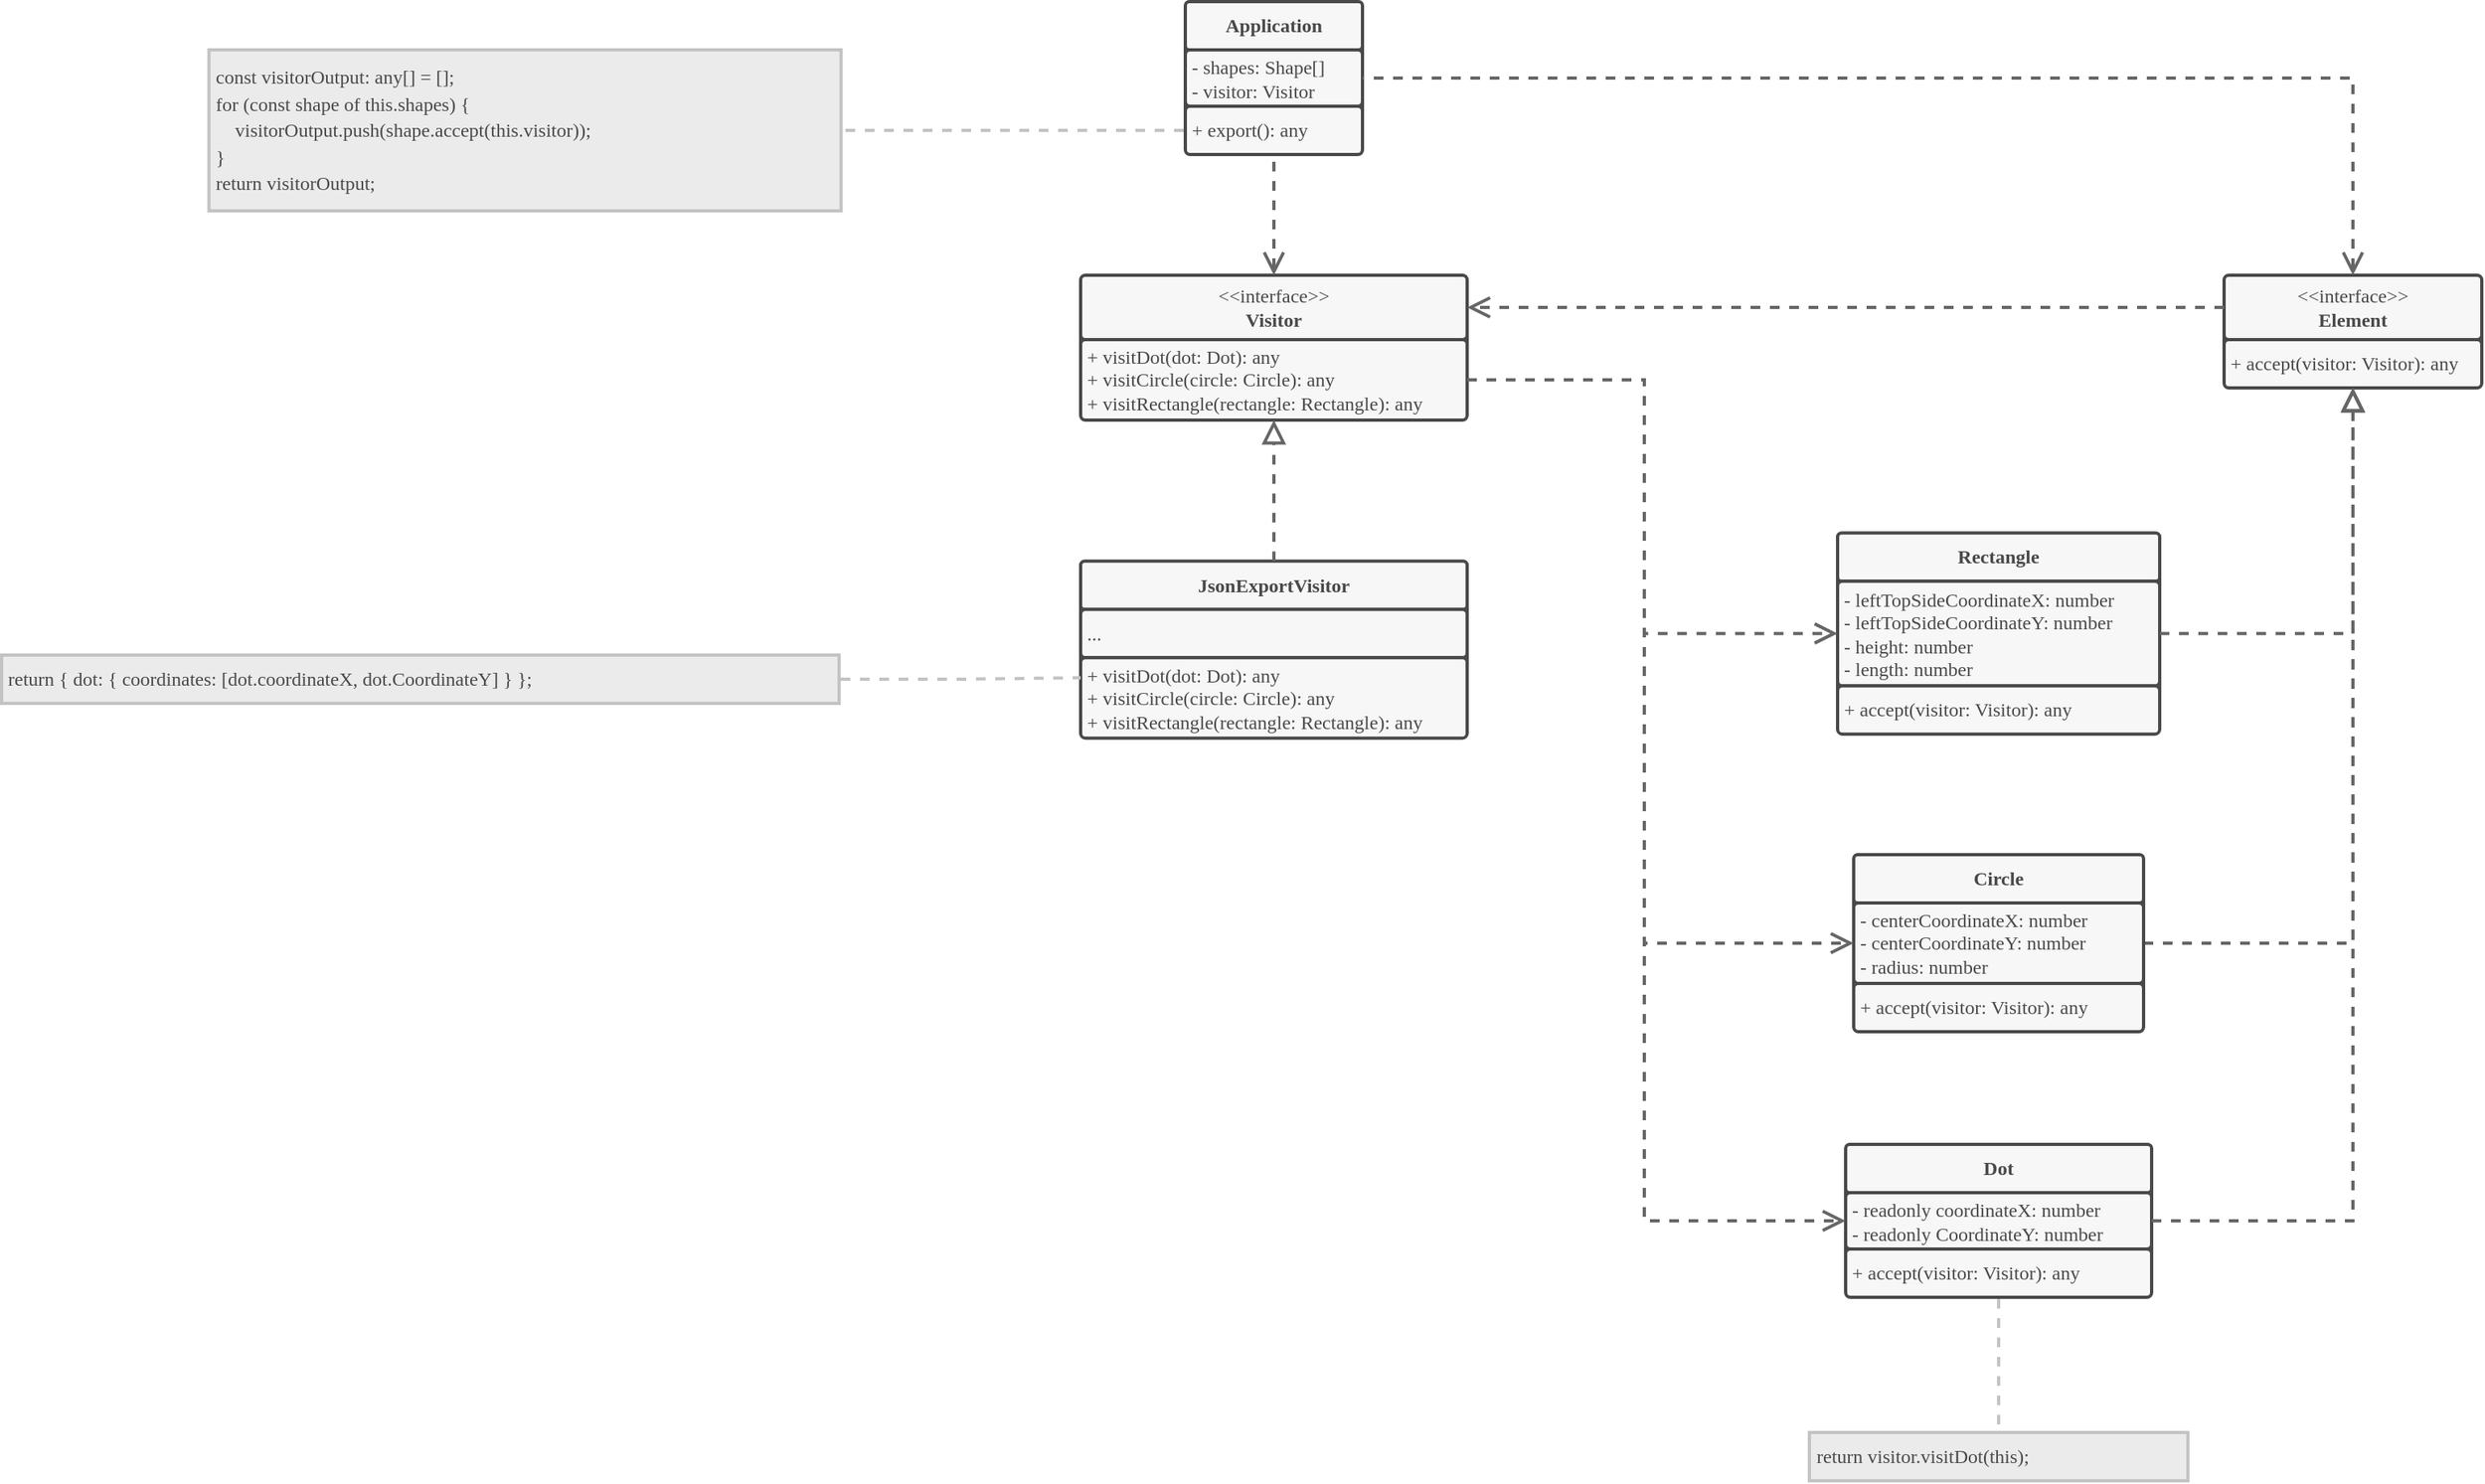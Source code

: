 <mxfile version="24.4.4" type="device">
  <diagram name="Página-1" id="TTp-K46U8V-8WiusqMop">
    <mxGraphModel dx="6034" dy="1740" grid="1" gridSize="10" guides="1" tooltips="1" connect="1" arrows="1" fold="1" page="1" pageScale="1" pageWidth="827" pageHeight="1169" math="0" shadow="0">
      <root>
        <mxCell id="0" />
        <mxCell id="1" parent="0" />
        <mxCell id="qX70TGgQci-9ZfQVWdHT-158" value="" style="group" vertex="1" connectable="0" parent="1">
          <mxGeometry x="180" y="450" width="240" height="70" as="geometry" />
        </mxCell>
        <mxCell id="qX70TGgQci-9ZfQVWdHT-159" value="" style="whiteSpace=wrap;html=1;strokeColor=#494949;fillColor=#494949;container=0;strokeWidth=2;" vertex="1" parent="qX70TGgQci-9ZfQVWdHT-158">
          <mxGeometry y="29.934" width="240" height="30" as="geometry" />
        </mxCell>
        <mxCell id="qX70TGgQci-9ZfQVWdHT-160" value="&lt;font data-font-src=&quot;https://fonts.googleapis.com/css?family=Nunito&quot; face=&quot;Nunito&quot;&gt;&lt;font color=&quot;#494949&quot; data-font-src=&quot;https://fonts.googleapis.com/css?family=Nunito&quot;&gt;+&amp;nbsp;&lt;/font&gt;&lt;span style=&quot;background-color: initial;&quot;&gt;&lt;font color=&quot;#494949&quot;&gt;visitDot(dot: Dot): any&lt;/font&gt;&lt;/span&gt;&lt;/font&gt;&lt;div&gt;&lt;font face=&quot;Nunito&quot;&gt;&lt;span style=&quot;background-color: initial;&quot;&gt;&lt;font color=&quot;#494949&quot;&gt;+&amp;nbsp;&lt;/font&gt;&lt;/span&gt;&lt;span style=&quot;background-color: initial;&quot;&gt;&lt;font color=&quot;#494949&quot;&gt;visitCircle(circle: Circle): any&lt;/font&gt;&lt;/span&gt;&lt;/font&gt;&lt;/div&gt;&lt;div&gt;&lt;font color=&quot;#494949&quot; face=&quot;Nunito&quot;&gt;&lt;span style=&quot;background-color: initial;&quot;&gt;+&amp;nbsp;&lt;/span&gt;&lt;span style=&quot;background-color: initial;&quot;&gt;visitRectangle(rectangle: Rectangle): any&lt;/span&gt;&lt;/font&gt;&lt;/div&gt;" style="rounded=1;whiteSpace=wrap;html=1;arcSize=6;fillColor=#F7F7F7;strokeColor=#494949;align=left;spacingLeft=2;container=0;strokeWidth=2;absoluteArcSize=1;" vertex="1" parent="qX70TGgQci-9ZfQVWdHT-158">
          <mxGeometry y="40" width="240" height="50" as="geometry" />
        </mxCell>
        <mxCell id="qX70TGgQci-9ZfQVWdHT-161" value="&lt;font face=&quot;Nunito&quot; color=&quot;#494949&quot;&gt;&amp;lt;&amp;lt;interface&amp;gt;&amp;gt;&lt;br&gt;&lt;b&gt;Visitor&lt;/b&gt;&lt;br&gt;&lt;/font&gt;" style="rounded=1;whiteSpace=wrap;html=1;arcSize=6;fillColor=#F7F7F7;strokeColor=#494949;container=0;strokeWidth=2;absoluteArcSize=1;" vertex="1" parent="qX70TGgQci-9ZfQVWdHT-158">
          <mxGeometry width="240" height="40" as="geometry" />
        </mxCell>
        <mxCell id="qX70TGgQci-9ZfQVWdHT-162" value="" style="group" vertex="1" connectable="0" parent="1">
          <mxGeometry x="890" y="450" width="160" height="70" as="geometry" />
        </mxCell>
        <mxCell id="qX70TGgQci-9ZfQVWdHT-163" value="" style="whiteSpace=wrap;html=1;strokeColor=#494949;fillColor=#494949;container=0;strokeWidth=2;" vertex="1" parent="qX70TGgQci-9ZfQVWdHT-162">
          <mxGeometry y="29.934" width="160" height="30" as="geometry" />
        </mxCell>
        <mxCell id="qX70TGgQci-9ZfQVWdHT-164" value="&lt;font data-font-src=&quot;https://fonts.googleapis.com/css?family=Nunito&quot; face=&quot;Nunito&quot;&gt;&lt;font color=&quot;#494949&quot; data-font-src=&quot;https://fonts.googleapis.com/css?family=Nunito&quot;&gt;+&amp;nbsp;&lt;/font&gt;&lt;/font&gt;&lt;span style=&quot;background-color: initial;&quot;&gt;&lt;font face=&quot;Nunito&quot; color=&quot;#494949&quot;&gt;accept(visitor: Visitor): any&lt;/font&gt;&lt;/span&gt;" style="rounded=1;whiteSpace=wrap;html=1;arcSize=6;fillColor=#F7F7F7;strokeColor=#494949;align=left;spacingLeft=2;container=0;strokeWidth=2;absoluteArcSize=1;" vertex="1" parent="qX70TGgQci-9ZfQVWdHT-162">
          <mxGeometry y="40" width="160" height="30" as="geometry" />
        </mxCell>
        <mxCell id="qX70TGgQci-9ZfQVWdHT-165" value="&lt;font face=&quot;Nunito&quot; color=&quot;#494949&quot;&gt;&amp;lt;&amp;lt;interface&amp;gt;&amp;gt;&lt;br&gt;&lt;b&gt;Element&lt;/b&gt;&lt;/font&gt;" style="rounded=1;whiteSpace=wrap;html=1;arcSize=6;fillColor=#F7F7F7;strokeColor=#494949;container=0;strokeWidth=2;absoluteArcSize=1;" vertex="1" parent="qX70TGgQci-9ZfQVWdHT-162">
          <mxGeometry width="160" height="40" as="geometry" />
        </mxCell>
        <mxCell id="qX70TGgQci-9ZfQVWdHT-187" value="" style="group" vertex="1" connectable="0" parent="1">
          <mxGeometry x="180" y="627.57" width="240" height="90" as="geometry" />
        </mxCell>
        <mxCell id="qX70TGgQci-9ZfQVWdHT-183" value="" style="whiteSpace=wrap;html=1;fillColor=#494949;strokeColor=#494949;container=0;strokeWidth=2;" vertex="1" parent="qX70TGgQci-9ZfQVWdHT-187">
          <mxGeometry y="27.5" width="240" height="42.5" as="geometry" />
        </mxCell>
        <mxCell id="qX70TGgQci-9ZfQVWdHT-184" value="&lt;div&gt;&lt;font face=&quot;Nunito&quot; color=&quot;#494949&quot;&gt;&lt;b&gt;JsonExportVisitor&lt;/b&gt;&lt;/font&gt;&lt;/div&gt;" style="rounded=1;whiteSpace=wrap;html=1;arcSize=5;fillColor=#F7F7F7;strokeColor=#494949;strokeWidth=2;container=0;absoluteArcSize=1;" vertex="1" parent="qX70TGgQci-9ZfQVWdHT-187">
          <mxGeometry width="240" height="30.0" as="geometry" />
        </mxCell>
        <mxCell id="qX70TGgQci-9ZfQVWdHT-185" value="&lt;div&gt;&lt;font face=&quot;Nunito&quot;&gt;...&lt;/font&gt;&lt;/div&gt;" style="rounded=1;whiteSpace=wrap;html=1;arcSize=6;fillColor=#F7F7F7;strokeColor=#494949;align=left;perimeterSpacing=0;spacingLeft=2;fontColor=#494949;strokeWidth=2;container=0;absoluteArcSize=1;" vertex="1" parent="qX70TGgQci-9ZfQVWdHT-187">
          <mxGeometry y="30.0" width="240" height="30.0" as="geometry" />
        </mxCell>
        <mxCell id="qX70TGgQci-9ZfQVWdHT-186" value="&lt;div&gt;&lt;font face=&quot;Nunito&quot; color=&quot;#494949&quot;&gt;+ visitDot(dot: Dot): any&lt;/font&gt;&lt;/div&gt;&lt;div&gt;&lt;font face=&quot;Nunito&quot; color=&quot;#494949&quot;&gt;+&amp;nbsp;&lt;/font&gt;&lt;span style=&quot;background-color: initial;&quot;&gt;&lt;font face=&quot;Nunito&quot; color=&quot;#494949&quot;&gt;visitCircle(circle: Circle): any&lt;/font&gt;&lt;/span&gt;&lt;/div&gt;&lt;div&gt;&lt;span style=&quot;background-color: initial;&quot;&gt;&lt;font face=&quot;Nunito&quot; color=&quot;#494949&quot;&gt;+&amp;nbsp;&lt;/font&gt;&lt;/span&gt;&lt;span style=&quot;background-color: initial;&quot;&gt;&lt;font face=&quot;Nunito&quot; color=&quot;#494949&quot;&gt;visitRectangle(rectangle: Rectangle): any&amp;nbsp;&lt;/font&gt;&lt;/span&gt;&lt;/div&gt;" style="rounded=1;whiteSpace=wrap;html=1;arcSize=6;fillColor=#F7F7F7;strokeColor=#494949;align=left;spacingLeft=2;container=0;strokeWidth=2;absoluteArcSize=1;" vertex="1" parent="qX70TGgQci-9ZfQVWdHT-187">
          <mxGeometry y="60.0" width="240" height="50.0" as="geometry" />
        </mxCell>
        <mxCell id="qX70TGgQci-9ZfQVWdHT-193" value="" style="group" vertex="1" connectable="0" parent="1">
          <mxGeometry x="245" y="280" width="110" height="95" as="geometry" />
        </mxCell>
        <mxCell id="qX70TGgQci-9ZfQVWdHT-189" value="" style="whiteSpace=wrap;html=1;fillColor=#494949;strokeColor=#494949;container=0;strokeWidth=2;" vertex="1" parent="qX70TGgQci-9ZfQVWdHT-193">
          <mxGeometry y="17.5" width="110" height="72.5" as="geometry" />
        </mxCell>
        <mxCell id="qX70TGgQci-9ZfQVWdHT-190" value="&lt;div&gt;&lt;font face=&quot;Nunito&quot; color=&quot;#494949&quot;&gt;&lt;b&gt;Application&lt;/b&gt;&lt;/font&gt;&lt;/div&gt;" style="rounded=1;whiteSpace=wrap;html=1;arcSize=5;fillColor=#F7F7F7;strokeColor=#494949;strokeWidth=2;container=0;absoluteArcSize=1;" vertex="1" parent="qX70TGgQci-9ZfQVWdHT-193">
          <mxGeometry width="110" height="30.0" as="geometry" />
        </mxCell>
        <mxCell id="qX70TGgQci-9ZfQVWdHT-191" value="&lt;div&gt;&lt;font face=&quot;Nunito&quot;&gt;- shapes: Shape[]&lt;/font&gt;&lt;/div&gt;&lt;div&gt;&lt;font face=&quot;Nunito&quot;&gt;- visitor: Visitor&lt;/font&gt;&lt;/div&gt;" style="rounded=1;whiteSpace=wrap;html=1;arcSize=6;fillColor=#F7F7F7;strokeColor=#494949;align=left;perimeterSpacing=0;spacingLeft=2;fontColor=#494949;strokeWidth=2;container=0;absoluteArcSize=1;" vertex="1" parent="qX70TGgQci-9ZfQVWdHT-193">
          <mxGeometry y="30.0" width="110" height="35.0" as="geometry" />
        </mxCell>
        <mxCell id="qX70TGgQci-9ZfQVWdHT-192" value="&lt;div&gt;&lt;font face=&quot;Nunito&quot; color=&quot;#494949&quot;&gt;+ export(): any&lt;/font&gt;&lt;/div&gt;" style="rounded=1;whiteSpace=wrap;html=1;arcSize=6;fillColor=#F7F7F7;strokeColor=#494949;align=left;spacingLeft=2;container=0;strokeWidth=2;absoluteArcSize=1;" vertex="1" parent="qX70TGgQci-9ZfQVWdHT-193">
          <mxGeometry y="65.0" width="110" height="30.0" as="geometry" />
        </mxCell>
        <mxCell id="qX70TGgQci-9ZfQVWdHT-195" style="edgeStyle=orthogonalEdgeStyle;rounded=0;orthogonalLoop=1;jettySize=auto;html=1;entryX=0.5;entryY=1;entryDx=0;entryDy=0;exitX=1;exitY=0.5;exitDx=0;exitDy=0;strokeColor=#666666;strokeWidth=2;align=center;verticalAlign=middle;fontFamily=Helvetica;fontSource=https%3A%2F%2Ffonts.googleapis.com%2Fcss%3Ffamily%3DNunito;fontSize=11;fontColor=default;labelBackgroundColor=default;startSize=10;endArrow=block;endFill=0;endSize=10;targetPerimeterSpacing=0;dashed=1;" edge="1" parent="1" source="qX70TGgQci-9ZfQVWdHT-156" target="qX70TGgQci-9ZfQVWdHT-164">
          <mxGeometry relative="1" as="geometry">
            <Array as="points">
              <mxPoint x="970" y="865" />
            </Array>
          </mxGeometry>
        </mxCell>
        <mxCell id="qX70TGgQci-9ZfQVWdHT-196" value="" style="group" vertex="1" connectable="0" parent="1">
          <mxGeometry x="655" y="990" width="190" height="95" as="geometry" />
        </mxCell>
        <mxCell id="qX70TGgQci-9ZfQVWdHT-177" value="" style="whiteSpace=wrap;html=1;fillColor=#494949;strokeColor=#494949;container=0;strokeWidth=2;" vertex="1" parent="qX70TGgQci-9ZfQVWdHT-196">
          <mxGeometry y="27.5" width="190" height="60" as="geometry" />
        </mxCell>
        <mxCell id="qX70TGgQci-9ZfQVWdHT-178" value="&lt;div&gt;&lt;font face=&quot;Nunito&quot; color=&quot;#494949&quot;&gt;&lt;b&gt;Dot&lt;/b&gt;&lt;/font&gt;&lt;/div&gt;" style="rounded=1;whiteSpace=wrap;html=1;arcSize=5;fillColor=#F7F7F7;strokeColor=#494949;strokeWidth=2;container=0;absoluteArcSize=1;" vertex="1" parent="qX70TGgQci-9ZfQVWdHT-196">
          <mxGeometry width="190" height="30" as="geometry" />
        </mxCell>
        <mxCell id="qX70TGgQci-9ZfQVWdHT-179" value="&lt;div&gt;&lt;font face=&quot;Nunito&quot;&gt;- readonly coordinateX: number&lt;/font&gt;&lt;/div&gt;&lt;div&gt;&lt;font face=&quot;Nunito&quot;&gt;- readonly CoordinateY: number&lt;/font&gt;&lt;/div&gt;" style="rounded=1;whiteSpace=wrap;html=1;arcSize=6;fillColor=#F7F7F7;strokeColor=#494949;align=left;perimeterSpacing=0;spacingLeft=2;fontColor=#494949;strokeWidth=2;container=0;absoluteArcSize=1;" vertex="1" parent="qX70TGgQci-9ZfQVWdHT-196">
          <mxGeometry y="30" width="190" height="35" as="geometry" />
        </mxCell>
        <mxCell id="qX70TGgQci-9ZfQVWdHT-180" value="&lt;font face=&quot;Nunito&quot; color=&quot;#494949&quot;&gt;+&amp;nbsp;&lt;/font&gt;&lt;span style=&quot;background-color: initial;&quot;&gt;&lt;font face=&quot;Nunito&quot; color=&quot;#494949&quot;&gt;accept(visitor: Visitor): any&lt;/font&gt;&lt;/span&gt;" style="rounded=1;whiteSpace=wrap;html=1;arcSize=6;fillColor=#F7F7F7;strokeColor=#494949;align=left;spacingLeft=2;container=0;strokeWidth=2;absoluteArcSize=1;" vertex="1" parent="qX70TGgQci-9ZfQVWdHT-196">
          <mxGeometry y="65" width="190" height="30" as="geometry" />
        </mxCell>
        <mxCell id="qX70TGgQci-9ZfQVWdHT-197" style="edgeStyle=orthogonalEdgeStyle;rounded=0;orthogonalLoop=1;jettySize=auto;html=1;entryX=0.5;entryY=1;entryDx=0;entryDy=0;strokeColor=#666666;strokeWidth=2;align=center;verticalAlign=middle;fontFamily=Helvetica;fontSource=https%3A%2F%2Ffonts.googleapis.com%2Fcss%3Ffamily%3DNunito;fontSize=11;fontColor=default;labelBackgroundColor=default;startSize=10;endArrow=block;endFill=0;endSize=10;targetPerimeterSpacing=0;dashed=1;" edge="1" parent="1" source="qX70TGgQci-9ZfQVWdHT-179" target="qX70TGgQci-9ZfQVWdHT-164">
          <mxGeometry relative="1" as="geometry" />
        </mxCell>
        <mxCell id="qX70TGgQci-9ZfQVWdHT-198" value="" style="group" vertex="1" connectable="0" parent="1">
          <mxGeometry x="650" y="610.07" width="200" height="125.0" as="geometry" />
        </mxCell>
        <mxCell id="qX70TGgQci-9ZfQVWdHT-167" value="" style="whiteSpace=wrap;html=1;fillColor=#494949;strokeColor=#494949;container=0;strokeWidth=2;" vertex="1" parent="qX70TGgQci-9ZfQVWdHT-198">
          <mxGeometry y="27.5" width="200" height="92.5" as="geometry" />
        </mxCell>
        <mxCell id="qX70TGgQci-9ZfQVWdHT-168" value="&lt;div&gt;&lt;font face=&quot;Nunito&quot; color=&quot;#494949&quot;&gt;&lt;b&gt;Rectangle&lt;/b&gt;&lt;/font&gt;&lt;/div&gt;" style="rounded=1;whiteSpace=wrap;html=1;arcSize=5;fillColor=#F7F7F7;strokeColor=#494949;strokeWidth=2;container=0;absoluteArcSize=1;" vertex="1" parent="qX70TGgQci-9ZfQVWdHT-198">
          <mxGeometry width="200" height="30" as="geometry" />
        </mxCell>
        <mxCell id="qX70TGgQci-9ZfQVWdHT-169" value="&lt;div&gt;&lt;font face=&quot;Nunito&quot;&gt;- leftTopSideCoordinateX: number&lt;/font&gt;&lt;/div&gt;&lt;div&gt;&lt;font face=&quot;Nunito&quot;&gt;- leftTopSideCoordinateY: number&lt;/font&gt;&lt;/div&gt;&lt;div&gt;&lt;font face=&quot;Nunito&quot;&gt;- height: number&lt;/font&gt;&lt;/div&gt;&lt;div&gt;&lt;font face=&quot;Nunito&quot;&gt;- length: number&lt;/font&gt;&lt;/div&gt;" style="rounded=1;whiteSpace=wrap;html=1;arcSize=6;fillColor=#F7F7F7;strokeColor=#494949;align=left;perimeterSpacing=0;spacingLeft=2;fontColor=#494949;strokeWidth=2;container=0;absoluteArcSize=1;" vertex="1" parent="qX70TGgQci-9ZfQVWdHT-198">
          <mxGeometry y="30" width="200" height="65" as="geometry" />
        </mxCell>
        <mxCell id="qX70TGgQci-9ZfQVWdHT-170" value="&lt;font face=&quot;Nunito&quot; color=&quot;#494949&quot;&gt;+&amp;nbsp;&lt;/font&gt;&lt;span style=&quot;background-color: initial;&quot;&gt;&lt;font face=&quot;Nunito&quot; color=&quot;#494949&quot;&gt;accept(visitor: Visitor): any&lt;/font&gt;&lt;/span&gt;" style="rounded=1;whiteSpace=wrap;html=1;arcSize=6;fillColor=#F7F7F7;strokeColor=#494949;align=left;spacingLeft=2;container=0;strokeWidth=2;absoluteArcSize=1;" vertex="1" parent="qX70TGgQci-9ZfQVWdHT-198">
          <mxGeometry y="95.0" width="200" height="30" as="geometry" />
        </mxCell>
        <mxCell id="qX70TGgQci-9ZfQVWdHT-199" style="edgeStyle=orthogonalEdgeStyle;rounded=0;orthogonalLoop=1;jettySize=auto;html=1;entryX=0.5;entryY=1;entryDx=0;entryDy=0;strokeColor=#666666;strokeWidth=2;align=center;verticalAlign=middle;fontFamily=Helvetica;fontSource=https%3A%2F%2Ffonts.googleapis.com%2Fcss%3Ffamily%3DNunito;fontSize=11;fontColor=default;labelBackgroundColor=default;startSize=10;endArrow=block;endFill=0;endSize=10;targetPerimeterSpacing=0;dashed=1;" edge="1" parent="1" source="qX70TGgQci-9ZfQVWdHT-169" target="qX70TGgQci-9ZfQVWdHT-164">
          <mxGeometry relative="1" as="geometry" />
        </mxCell>
        <mxCell id="qX70TGgQci-9ZfQVWdHT-200" value="" style="group" vertex="1" connectable="0" parent="1">
          <mxGeometry x="660" y="810" width="180" height="110" as="geometry" />
        </mxCell>
        <mxCell id="qX70TGgQci-9ZfQVWdHT-154" value="" style="whiteSpace=wrap;html=1;fillColor=#494949;strokeColor=#494949;container=0;strokeWidth=2;" vertex="1" parent="qX70TGgQci-9ZfQVWdHT-200">
          <mxGeometry y="27.5" width="180" height="60" as="geometry" />
        </mxCell>
        <mxCell id="qX70TGgQci-9ZfQVWdHT-155" value="&lt;div&gt;&lt;font face=&quot;Nunito&quot; color=&quot;#494949&quot;&gt;&lt;b&gt;Circle&lt;/b&gt;&lt;/font&gt;&lt;/div&gt;" style="rounded=1;whiteSpace=wrap;html=1;arcSize=5;fillColor=#F7F7F7;strokeColor=#494949;strokeWidth=2;container=0;absoluteArcSize=1;" vertex="1" parent="qX70TGgQci-9ZfQVWdHT-200">
          <mxGeometry width="180" height="30" as="geometry" />
        </mxCell>
        <mxCell id="qX70TGgQci-9ZfQVWdHT-156" value="&lt;div&gt;&lt;font face=&quot;Nunito&quot;&gt;- centerCoordinateX: number&lt;/font&gt;&lt;/div&gt;&lt;div&gt;&lt;font face=&quot;Nunito&quot;&gt;- centerCoordinateY: number&lt;/font&gt;&lt;/div&gt;&lt;div&gt;&lt;font face=&quot;Nunito&quot;&gt;- radius: number&lt;/font&gt;&lt;/div&gt;" style="rounded=1;whiteSpace=wrap;html=1;arcSize=6;fillColor=#F7F7F7;strokeColor=#494949;align=left;perimeterSpacing=0;spacingLeft=2;fontColor=#494949;strokeWidth=2;container=0;absoluteArcSize=1;" vertex="1" parent="qX70TGgQci-9ZfQVWdHT-200">
          <mxGeometry y="30" width="180" height="50" as="geometry" />
        </mxCell>
        <mxCell id="qX70TGgQci-9ZfQVWdHT-157" value="&lt;font face=&quot;Nunito&quot; color=&quot;#494949&quot;&gt;+&amp;nbsp;&lt;/font&gt;&lt;span style=&quot;background-color: initial;&quot;&gt;&lt;font face=&quot;Nunito&quot; color=&quot;#494949&quot;&gt;accept(visitor: Visitor): any&lt;/font&gt;&lt;/span&gt;" style="rounded=1;whiteSpace=wrap;html=1;arcSize=6;fillColor=#F7F7F7;strokeColor=#494949;align=left;spacingLeft=2;container=0;strokeWidth=2;absoluteArcSize=1;" vertex="1" parent="qX70TGgQci-9ZfQVWdHT-200">
          <mxGeometry y="80" width="180" height="30" as="geometry" />
        </mxCell>
        <mxCell id="qX70TGgQci-9ZfQVWdHT-201" style="edgeStyle=orthogonalEdgeStyle;rounded=0;orthogonalLoop=1;jettySize=auto;html=1;dashed=1;strokeColor=#666666;strokeWidth=2;align=center;verticalAlign=middle;fontFamily=Helvetica;fontSource=https%3A%2F%2Ffonts.googleapis.com%2Fcss%3Ffamily%3DNunito;fontSize=11;fontColor=default;labelBackgroundColor=default;startSize=10;endArrow=open;endFill=0;endSize=10;targetPerimeterSpacing=0;" edge="1" parent="1" source="qX70TGgQci-9ZfQVWdHT-165" target="qX70TGgQci-9ZfQVWdHT-161">
          <mxGeometry relative="1" as="geometry" />
        </mxCell>
        <mxCell id="qX70TGgQci-9ZfQVWdHT-202" style="edgeStyle=orthogonalEdgeStyle;rounded=0;orthogonalLoop=1;jettySize=auto;html=1;entryX=0;entryY=0.5;entryDx=0;entryDy=0;dashed=1;strokeColor=#666666;strokeWidth=2;align=center;verticalAlign=middle;fontFamily=Helvetica;fontSource=https%3A%2F%2Ffonts.googleapis.com%2Fcss%3Ffamily%3DNunito;fontSize=11;fontColor=default;labelBackgroundColor=default;startSize=10;endArrow=open;endFill=0;endSize=10;targetPerimeterSpacing=0;" edge="1" parent="1" source="qX70TGgQci-9ZfQVWdHT-160" target="qX70TGgQci-9ZfQVWdHT-169">
          <mxGeometry relative="1" as="geometry">
            <Array as="points">
              <mxPoint x="530" y="515" />
              <mxPoint x="530" y="673" />
            </Array>
          </mxGeometry>
        </mxCell>
        <mxCell id="qX70TGgQci-9ZfQVWdHT-203" style="edgeStyle=orthogonalEdgeStyle;rounded=0;orthogonalLoop=1;jettySize=auto;html=1;entryX=0;entryY=0.5;entryDx=0;entryDy=0;dashed=1;strokeColor=#666666;strokeWidth=2;align=center;verticalAlign=middle;fontFamily=Helvetica;fontSource=https%3A%2F%2Ffonts.googleapis.com%2Fcss%3Ffamily%3DNunito;fontSize=11;fontColor=default;labelBackgroundColor=default;startSize=10;endArrow=open;endFill=0;endSize=10;targetPerimeterSpacing=0;" edge="1" parent="1" source="qX70TGgQci-9ZfQVWdHT-160" target="qX70TGgQci-9ZfQVWdHT-156">
          <mxGeometry relative="1" as="geometry">
            <Array as="points">
              <mxPoint x="530" y="515" />
              <mxPoint x="530" y="865" />
            </Array>
          </mxGeometry>
        </mxCell>
        <mxCell id="qX70TGgQci-9ZfQVWdHT-204" style="edgeStyle=orthogonalEdgeStyle;rounded=0;orthogonalLoop=1;jettySize=auto;html=1;entryX=0;entryY=0.5;entryDx=0;entryDy=0;dashed=1;strokeColor=#666666;strokeWidth=2;align=center;verticalAlign=middle;fontFamily=Helvetica;fontSource=https%3A%2F%2Ffonts.googleapis.com%2Fcss%3Ffamily%3DNunito;fontSize=11;fontColor=default;labelBackgroundColor=default;startSize=10;endArrow=open;endFill=0;endSize=10;targetPerimeterSpacing=0;" edge="1" parent="1" source="qX70TGgQci-9ZfQVWdHT-160" target="qX70TGgQci-9ZfQVWdHT-179">
          <mxGeometry relative="1" as="geometry">
            <Array as="points">
              <mxPoint x="530" y="515" />
              <mxPoint x="530" y="1038" />
            </Array>
          </mxGeometry>
        </mxCell>
        <mxCell id="qX70TGgQci-9ZfQVWdHT-205" value="&lt;div style=&quot;line-height: 26px;&quot;&gt;&lt;div style=&quot;line-height: 26px;&quot;&gt;&lt;div style=&quot;line-height: 26px;&quot;&gt;&lt;div style=&quot;line-height: 147%;&quot;&gt;&lt;div style=&quot;line-height: 147%;&quot;&gt;&lt;div style=&quot;line-height: 137%;&quot;&gt;&lt;div style=&quot;line-height: 137%;&quot;&gt;&lt;div style=&quot;line-height: 137%;&quot;&gt;&lt;div style=&quot;line-height: 137%;&quot;&gt;&lt;div style=&quot;line-height: 137%;&quot;&gt;&lt;font data-font-src=&quot;https://fonts.googleapis.com/css?family=Fira+Code+Medium&quot; face=&quot;Fira Code Medium&quot;&gt;return visitor.visitDot(this);&lt;/font&gt;&lt;/div&gt;&lt;/div&gt;&lt;/div&gt;&lt;/div&gt;&lt;/div&gt;&lt;/div&gt;&lt;/div&gt;&lt;/div&gt;&lt;/div&gt;&lt;/div&gt;" style="rounded=0;whiteSpace=wrap;html=1;fontColor=#494949;strokeColor=#C3C3C3;fillColor=#EBEBEB;align=left;verticalAlign=middle;spacingLeft=2;spacingRight=1;strokeWidth=2;" vertex="1" parent="1">
          <mxGeometry x="632.5" y="1169" width="235" height="30" as="geometry" />
        </mxCell>
        <mxCell id="qX70TGgQci-9ZfQVWdHT-206" style="edgeStyle=orthogonalEdgeStyle;rounded=0;orthogonalLoop=1;jettySize=auto;html=1;entryX=0.5;entryY=0;entryDx=0;entryDy=0;dashed=1;strokeColor=#C3C3C3;strokeWidth=2;align=center;verticalAlign=middle;fontFamily=Helvetica;fontSource=https%3A%2F%2Ffonts.googleapis.com%2Fcss%3Ffamily%3DFira%2BCode%2BMedium;fontSize=11;fontColor=default;labelBackgroundColor=default;startArrow=none;startFill=0;startSize=8;endArrow=none;endFill=0;endSize=8;sourcePerimeterSpacing=1;targetPerimeterSpacing=1;" edge="1" parent="1" source="qX70TGgQci-9ZfQVWdHT-180" target="qX70TGgQci-9ZfQVWdHT-205">
          <mxGeometry relative="1" as="geometry" />
        </mxCell>
        <mxCell id="qX70TGgQci-9ZfQVWdHT-207" style="edgeStyle=orthogonalEdgeStyle;rounded=0;orthogonalLoop=1;jettySize=auto;html=1;entryX=0.5;entryY=1;entryDx=0;entryDy=0;dashed=1;strokeColor=#666666;strokeWidth=2;align=center;verticalAlign=middle;fontFamily=Helvetica;fontSource=https%3A%2F%2Ffonts.googleapis.com%2Fcss%3Ffamily%3DNunito;fontSize=11;fontColor=default;labelBackgroundColor=default;startSize=10;endArrow=block;endFill=0;endSize=10;targetPerimeterSpacing=0;" edge="1" parent="1" source="qX70TGgQci-9ZfQVWdHT-184" target="qX70TGgQci-9ZfQVWdHT-160">
          <mxGeometry relative="1" as="geometry" />
        </mxCell>
        <mxCell id="qX70TGgQci-9ZfQVWdHT-208" style="edgeStyle=orthogonalEdgeStyle;rounded=0;orthogonalLoop=1;jettySize=auto;html=1;entryX=1;entryY=0.5;entryDx=0;entryDy=0;exitX=0.5;exitY=0;exitDx=0;exitDy=0;dashed=1;strokeColor=#666666;strokeWidth=2;align=center;verticalAlign=middle;fontFamily=Helvetica;fontSource=https%3A%2F%2Ffonts.googleapis.com%2Fcss%3Ffamily%3DNunito;fontSize=11;fontColor=default;labelBackgroundColor=default;startSize=10;endArrow=none;endFill=0;endSize=10;targetPerimeterSpacing=0;startArrow=open;startFill=0;" edge="1" parent="1" source="qX70TGgQci-9ZfQVWdHT-165" target="qX70TGgQci-9ZfQVWdHT-191">
          <mxGeometry relative="1" as="geometry" />
        </mxCell>
        <mxCell id="qX70TGgQci-9ZfQVWdHT-209" style="edgeStyle=orthogonalEdgeStyle;rounded=0;orthogonalLoop=1;jettySize=auto;html=1;entryX=0.5;entryY=1;entryDx=0;entryDy=0;exitX=0.5;exitY=0;exitDx=0;exitDy=0;dashed=1;strokeColor=#666666;strokeWidth=2;align=center;verticalAlign=middle;fontFamily=Helvetica;fontSource=https%3A%2F%2Ffonts.googleapis.com%2Fcss%3Ffamily%3DNunito;fontSize=11;fontColor=default;labelBackgroundColor=default;startSize=10;endArrow=none;endFill=0;endSize=10;targetPerimeterSpacing=0;startArrow=open;startFill=0;" edge="1" parent="1" source="qX70TGgQci-9ZfQVWdHT-161" target="qX70TGgQci-9ZfQVWdHT-192">
          <mxGeometry relative="1" as="geometry" />
        </mxCell>
        <mxCell id="qX70TGgQci-9ZfQVWdHT-211" style="edgeStyle=orthogonalEdgeStyle;rounded=0;orthogonalLoop=1;jettySize=auto;html=1;entryX=0;entryY=0.25;entryDx=0;entryDy=0;dashed=1;strokeColor=#C3C3C3;strokeWidth=2;align=center;verticalAlign=middle;fontFamily=Helvetica;fontSource=https%3A%2F%2Ffonts.googleapis.com%2Fcss%3Ffamily%3DFira%2BCode%2BMedium;fontSize=11;fontColor=default;labelBackgroundColor=default;startArrow=none;startFill=0;startSize=8;endArrow=none;endFill=0;endSize=8;sourcePerimeterSpacing=1;targetPerimeterSpacing=1;" edge="1" parent="1" source="qX70TGgQci-9ZfQVWdHT-210" target="qX70TGgQci-9ZfQVWdHT-186">
          <mxGeometry relative="1" as="geometry" />
        </mxCell>
        <mxCell id="qX70TGgQci-9ZfQVWdHT-210" value="&lt;div style=&quot;line-height: 26px;&quot;&gt;&lt;div style=&quot;line-height: 26px;&quot;&gt;&lt;div style=&quot;line-height: 26px;&quot;&gt;&lt;div style=&quot;line-height: 147%;&quot;&gt;&lt;div style=&quot;line-height: 147%;&quot;&gt;&lt;div style=&quot;line-height: 137%;&quot;&gt;&lt;div style=&quot;line-height: 137%;&quot;&gt;&lt;div style=&quot;line-height: 137%;&quot;&gt;&lt;div style=&quot;line-height: 137%;&quot;&gt;&lt;div style=&quot;line-height: 137%;&quot;&gt;&lt;div style=&quot;line-height: 137%;&quot;&gt;return { dot: { coordinates: [dot.coordinateX, dot.CoordinateY] } };&lt;/div&gt;&lt;/div&gt;&lt;/div&gt;&lt;/div&gt;&lt;/div&gt;&lt;/div&gt;&lt;/div&gt;&lt;/div&gt;&lt;/div&gt;&lt;/div&gt;&lt;/div&gt;" style="rounded=0;whiteSpace=wrap;html=1;fontColor=#494949;strokeColor=#C3C3C3;fillColor=#EBEBEB;align=left;verticalAlign=middle;spacingLeft=2;spacingRight=1;strokeWidth=2;fontFamily=Fira Code Medium;fontSource=https%3A%2F%2Ffonts.googleapis.com%2Fcss%3Ffamily%3DFira%2BCode%2BMedium;" vertex="1" parent="1">
          <mxGeometry x="-490" y="686" width="520" height="30" as="geometry" />
        </mxCell>
        <mxCell id="qX70TGgQci-9ZfQVWdHT-212" value="&lt;div style=&quot;line-height: 26px;&quot;&gt;&lt;div style=&quot;line-height: 26px;&quot;&gt;&lt;div style=&quot;line-height: 26px;&quot;&gt;&lt;div style=&quot;line-height: 147%;&quot;&gt;&lt;div style=&quot;line-height: 147%;&quot;&gt;&lt;div style=&quot;line-height: 137%;&quot;&gt;&lt;div style=&quot;line-height: 137%;&quot;&gt;&lt;div style=&quot;line-height: 137%;&quot;&gt;&lt;div style=&quot;line-height: 137%;&quot;&gt;&lt;div style=&quot;line-height: 137%;&quot;&gt;&lt;div style=&quot;line-height: 137%;&quot;&gt;&lt;font face=&quot;Fira Code Medium&quot; data-font-src=&quot;https://fonts.googleapis.com/css?family=Fira+Code+Medium&quot;&gt;const visitorOutput: any[] = [];&lt;/font&gt;&lt;/div&gt;&lt;div style=&quot;line-height: 137%;&quot;&gt;&lt;font data-font-src=&quot;https://fonts.googleapis.com/css?family=Fira+Code+Medium&quot; face=&quot;Fira Code Medium&quot;&gt;for (const shape of this.shapes) {&lt;/font&gt;&lt;/div&gt;&lt;div style=&quot;line-height: 137%;&quot;&gt;&lt;span style=&quot;font-family: &amp;quot;Fira Code Medium&amp;quot;; background-color: initial;&quot;&gt;&amp;nbsp; &amp;nbsp; visitorOutput.push(shape.accept(this.visitor));&lt;/span&gt;&lt;/div&gt;&lt;div style=&quot;line-height: 137%;&quot;&gt;&lt;span style=&quot;background-color: initial;&quot;&gt;&lt;font data-font-src=&quot;https://fonts.googleapis.com/css?family=Fira+Code+Medium&quot; face=&quot;Fira Code Medium&quot;&gt;}&lt;/font&gt;&lt;/span&gt;&lt;/div&gt;&lt;div style=&quot;line-height: 137%;&quot;&gt;&lt;span style=&quot;background-color: initial;&quot;&gt;&lt;font data-font-src=&quot;https://fonts.googleapis.com/css?family=Fira+Code+Medium&quot; face=&quot;Fira Code Medium&quot;&gt;return visitorOutput;&lt;/font&gt;&lt;/span&gt;&lt;/div&gt;&lt;/div&gt;&lt;/div&gt;&lt;/div&gt;&lt;/div&gt;&lt;/div&gt;&lt;/div&gt;&lt;/div&gt;&lt;/div&gt;&lt;/div&gt;&lt;/div&gt;" style="rounded=0;whiteSpace=wrap;html=1;fontColor=#494949;strokeColor=#C3C3C3;fillColor=#EBEBEB;align=left;verticalAlign=middle;spacingLeft=2;spacingRight=1;strokeWidth=2;" vertex="1" parent="1">
          <mxGeometry x="-361.25" y="310" width="392.5" height="100" as="geometry" />
        </mxCell>
        <mxCell id="qX70TGgQci-9ZfQVWdHT-213" style="edgeStyle=orthogonalEdgeStyle;rounded=0;orthogonalLoop=1;jettySize=auto;html=1;dashed=1;strokeColor=#C3C3C3;strokeWidth=2;align=center;verticalAlign=middle;fontFamily=Helvetica;fontSource=https%3A%2F%2Ffonts.googleapis.com%2Fcss%3Ffamily%3DFira%2BCode%2BMedium;fontSize=11;fontColor=default;labelBackgroundColor=default;startArrow=none;startFill=0;startSize=8;endArrow=none;endFill=0;endSize=8;sourcePerimeterSpacing=1;targetPerimeterSpacing=1;" edge="1" parent="1" source="qX70TGgQci-9ZfQVWdHT-192" target="qX70TGgQci-9ZfQVWdHT-212">
          <mxGeometry relative="1" as="geometry" />
        </mxCell>
      </root>
    </mxGraphModel>
  </diagram>
</mxfile>
